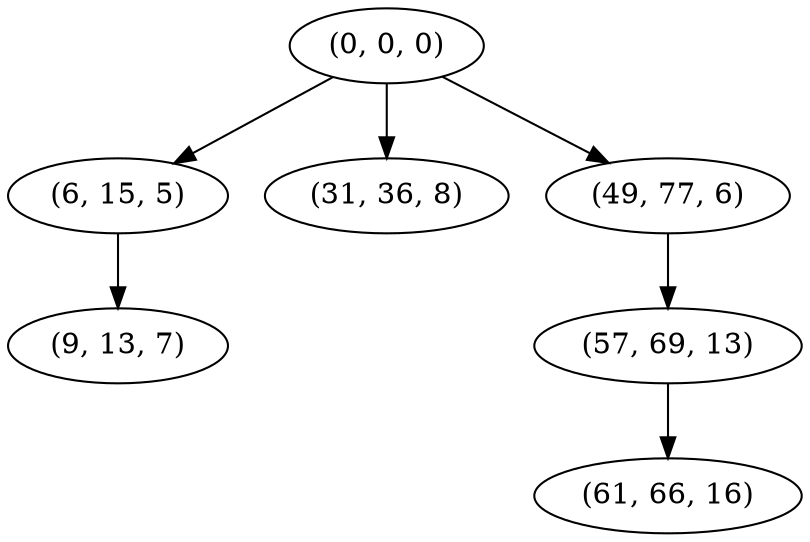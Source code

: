 digraph tree {
    "(0, 0, 0)";
    "(6, 15, 5)";
    "(9, 13, 7)";
    "(31, 36, 8)";
    "(49, 77, 6)";
    "(57, 69, 13)";
    "(61, 66, 16)";
    "(0, 0, 0)" -> "(6, 15, 5)";
    "(0, 0, 0)" -> "(31, 36, 8)";
    "(0, 0, 0)" -> "(49, 77, 6)";
    "(6, 15, 5)" -> "(9, 13, 7)";
    "(49, 77, 6)" -> "(57, 69, 13)";
    "(57, 69, 13)" -> "(61, 66, 16)";
}
